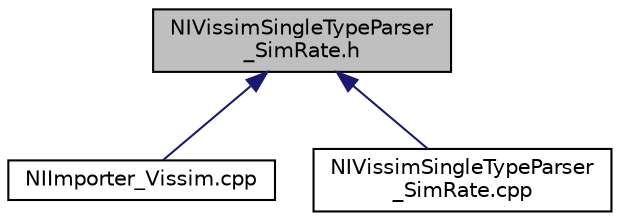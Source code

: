 digraph "NIVissimSingleTypeParser_SimRate.h"
{
  edge [fontname="Helvetica",fontsize="10",labelfontname="Helvetica",labelfontsize="10"];
  node [fontname="Helvetica",fontsize="10",shape=record];
  Node71 [label="NIVissimSingleTypeParser\l_SimRate.h",height=0.2,width=0.4,color="black", fillcolor="grey75", style="filled", fontcolor="black"];
  Node71 -> Node72 [dir="back",color="midnightblue",fontsize="10",style="solid",fontname="Helvetica"];
  Node72 [label="NIImporter_Vissim.cpp",height=0.2,width=0.4,color="black", fillcolor="white", style="filled",URL="$d0/d29/_n_i_importer___vissim_8cpp.html"];
  Node71 -> Node73 [dir="back",color="midnightblue",fontsize="10",style="solid",fontname="Helvetica"];
  Node73 [label="NIVissimSingleTypeParser\l_SimRate.cpp",height=0.2,width=0.4,color="black", fillcolor="white", style="filled",URL="$d4/d63/_n_i_vissim_single_type_parser___sim_rate_8cpp.html"];
}
